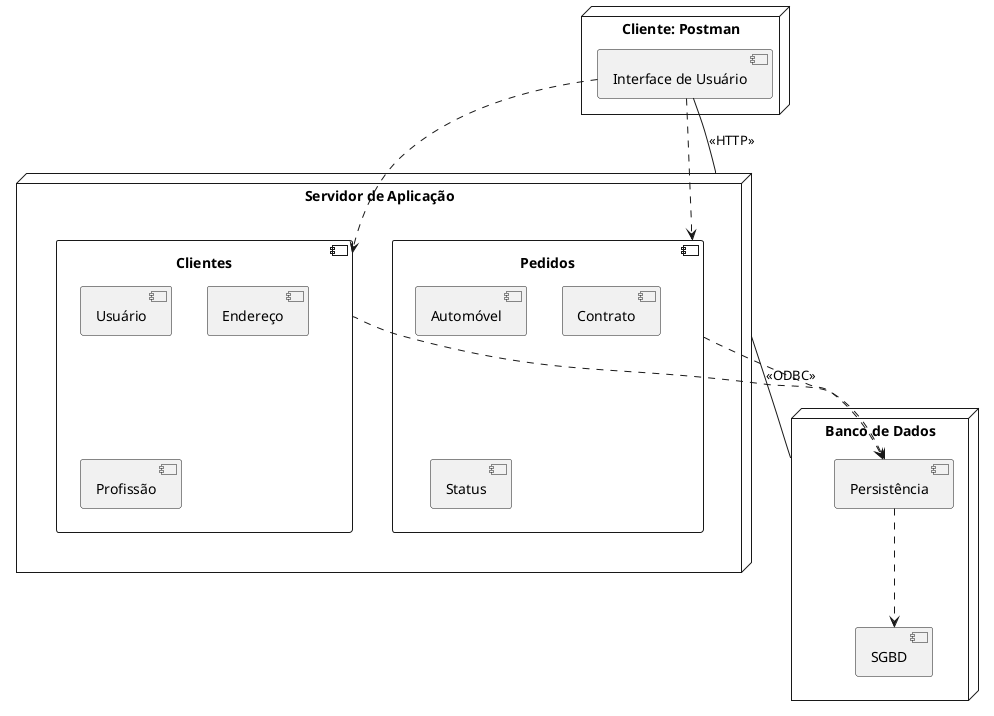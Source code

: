 @startuml
'https://plantuml.com/deployment-diagram

node "Banco de Dados" as BD {
   component "Persistência"
   component "SGBD"
}

node "Cliente: Postman" {
  component "Interface de Usuário" as UI
}

node "Servidor de Aplicação" as Server {
  component "Clientes" {
    [Usuário]
    [Endereço]
    [Profissão]
  }
  component "Pedidos" {
    [Automóvel]
    [Contrato]
    [Status]
  }
}



UI -- Server : "<<HTTP>>"
Server -- BD : "<<ODBC>>"



UI -[dashed]-> "Clientes"
UI -[dashed]-> "Pedidos"

"Clientes" -[dashed]-> "Persistência"
"Pedidos" -[dashed]-> "Persistência"

"Persistência" -[dashed]-> "SGBD"

@enduml